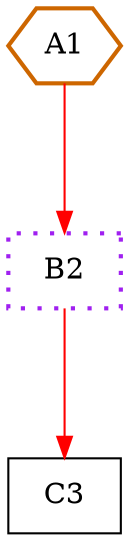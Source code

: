 digraph G {
graph [root="Demo",rankdir   = TB, nodesep           = 0.6, mindist     = 1.0, ranksep = 1.0, overlap = false]
node [style     = "filled", fillcolor = "white", color = "black"]
A1[cpu="0", flags="0x00002003", type="noop", prio="0", toffs="0", pattern="patternA", patentry="true", patexit="false", beamproc="beamA", bpentry="false", bpexit="false", tvalid="0", vabs="false", qty="1", shape     = "hexagon", fillcolor = "white", penwidth=2, color = "darkorange3"];
B2[cpu="0", flags="0x00108008", type="blockalign", tperiod="1000", pattern="patternA", patentry="false", patexit="true", beamproc="beamA", bpentry="false", bpexit="false", qlo="true", qhi="false", qil="false", shape     = "rectangle", style  = "dotted, filled", fillcolor = "white", penwidth=2, color = "purple"];
C3[cpu="0", flags="0x00100007", type="block", tperiod="2000", pattern="patternA", patentry="false", patexit="false", beamproc="beamA", bpentry="false", bpexit="false", qlo="true", qhi="false", qil="false", shape     = "rectangle", fillcolor = "white"];
A1->B2 [type="defdst", color = "red"];
B2->C3 [type="defdst", color = "red"];
}
